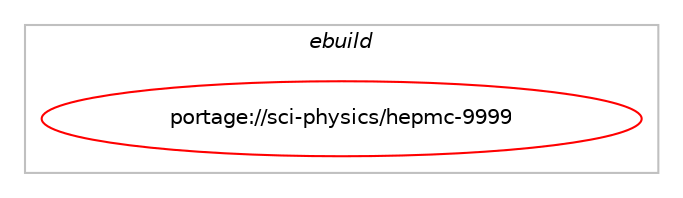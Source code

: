 digraph prolog {

# *************
# Graph options
# *************

newrank=true;
concentrate=true;
compound=true;
graph [rankdir=LR,fontname=Helvetica,fontsize=10,ranksep=1.5];#, ranksep=2.5, nodesep=0.2];
edge  [arrowhead=vee];
node  [fontname=Helvetica,fontsize=10];

# **********
# The ebuild
# **********

subgraph cluster_leftcol {
color=gray;
label=<<i>ebuild</i>>;
id [label="portage://sci-physics/hepmc-9999", color=red, width=4, href="../sci-physics/hepmc-9999.svg"];
}

# ****************
# The dependencies
# ****************

subgraph cluster_midcol {
color=gray;
label=<<i>dependencies</i>>;
subgraph cluster_compile {
fillcolor="#eeeeee";
style=filled;
label=<<i>compile</i>>;
# *** BEGIN UNKNOWN DEPENDENCY TYPE (TODO) ***
# id -> equal(use_conditional_group(positive,python,portage://sci-physics/hepmc-9999,[use_conditional_group(positive,python_single_target_python3_10,portage://sci-physics/hepmc-9999,[package_dependency(portage://sci-physics/hepmc-9999,install,no,dev-lang,python,none,[,,],[slot(3.10)],[])]),use_conditional_group(positive,python_single_target_python3_11,portage://sci-physics/hepmc-9999,[package_dependency(portage://sci-physics/hepmc-9999,install,no,dev-lang,python,none,[,,],[slot(3.11)],[])]),use_conditional_group(positive,python_single_target_python3_12,portage://sci-physics/hepmc-9999,[package_dependency(portage://sci-physics/hepmc-9999,install,no,dev-lang,python,none,[,,],[slot(3.12)],[])]),use_conditional_group(positive,python_single_target_python3_10,portage://sci-physics/hepmc-9999,[package_dependency(portage://sci-physics/hepmc-9999,install,no,dev-python,numpy,none,[,,],[],[use(enable(python_targets_python3_10),negative)])]),use_conditional_group(positive,python_single_target_python3_11,portage://sci-physics/hepmc-9999,[package_dependency(portage://sci-physics/hepmc-9999,install,no,dev-python,numpy,none,[,,],[],[use(enable(python_targets_python3_11),negative)])]),use_conditional_group(positive,python_single_target_python3_12,portage://sci-physics/hepmc-9999,[package_dependency(portage://sci-physics/hepmc-9999,install,no,dev-python,numpy,none,[,,],[],[use(enable(python_targets_python3_12),negative)])])]))
# *** END UNKNOWN DEPENDENCY TYPE (TODO) ***

# *** BEGIN UNKNOWN DEPENDENCY TYPE (TODO) ***
# id -> equal(package_dependency(portage://sci-physics/hepmc-9999,install,no,virtual,fortran,none,[,,],[],[]))
# *** END UNKNOWN DEPENDENCY TYPE (TODO) ***

}
subgraph cluster_compileandrun {
fillcolor="#eeeeee";
style=filled;
label=<<i>compile and run</i>>;
}
subgraph cluster_run {
fillcolor="#eeeeee";
style=filled;
label=<<i>run</i>>;
# *** BEGIN UNKNOWN DEPENDENCY TYPE (TODO) ***
# id -> equal(use_conditional_group(positive,python,portage://sci-physics/hepmc-9999,[use_conditional_group(positive,python_single_target_python3_10,portage://sci-physics/hepmc-9999,[package_dependency(portage://sci-physics/hepmc-9999,run,no,dev-lang,python,none,[,,],[slot(3.10)],[])]),use_conditional_group(positive,python_single_target_python3_11,portage://sci-physics/hepmc-9999,[package_dependency(portage://sci-physics/hepmc-9999,run,no,dev-lang,python,none,[,,],[slot(3.11)],[])]),use_conditional_group(positive,python_single_target_python3_12,portage://sci-physics/hepmc-9999,[package_dependency(portage://sci-physics/hepmc-9999,run,no,dev-lang,python,none,[,,],[slot(3.12)],[])]),use_conditional_group(positive,python_single_target_python3_10,portage://sci-physics/hepmc-9999,[package_dependency(portage://sci-physics/hepmc-9999,run,no,dev-python,numpy,none,[,,],[],[use(enable(python_targets_python3_10),negative)])]),use_conditional_group(positive,python_single_target_python3_11,portage://sci-physics/hepmc-9999,[package_dependency(portage://sci-physics/hepmc-9999,run,no,dev-python,numpy,none,[,,],[],[use(enable(python_targets_python3_11),negative)])]),use_conditional_group(positive,python_single_target_python3_12,portage://sci-physics/hepmc-9999,[package_dependency(portage://sci-physics/hepmc-9999,run,no,dev-python,numpy,none,[,,],[],[use(enable(python_targets_python3_12),negative)])])]))
# *** END UNKNOWN DEPENDENCY TYPE (TODO) ***

# *** BEGIN UNKNOWN DEPENDENCY TYPE (TODO) ***
# id -> equal(package_dependency(portage://sci-physics/hepmc-9999,run,no,virtual,fortran,none,[,,],[],[]))
# *** END UNKNOWN DEPENDENCY TYPE (TODO) ***

}
}

# **************
# The candidates
# **************

subgraph cluster_choices {
rank=same;
color=gray;
label=<<i>candidates</i>>;

}

}
